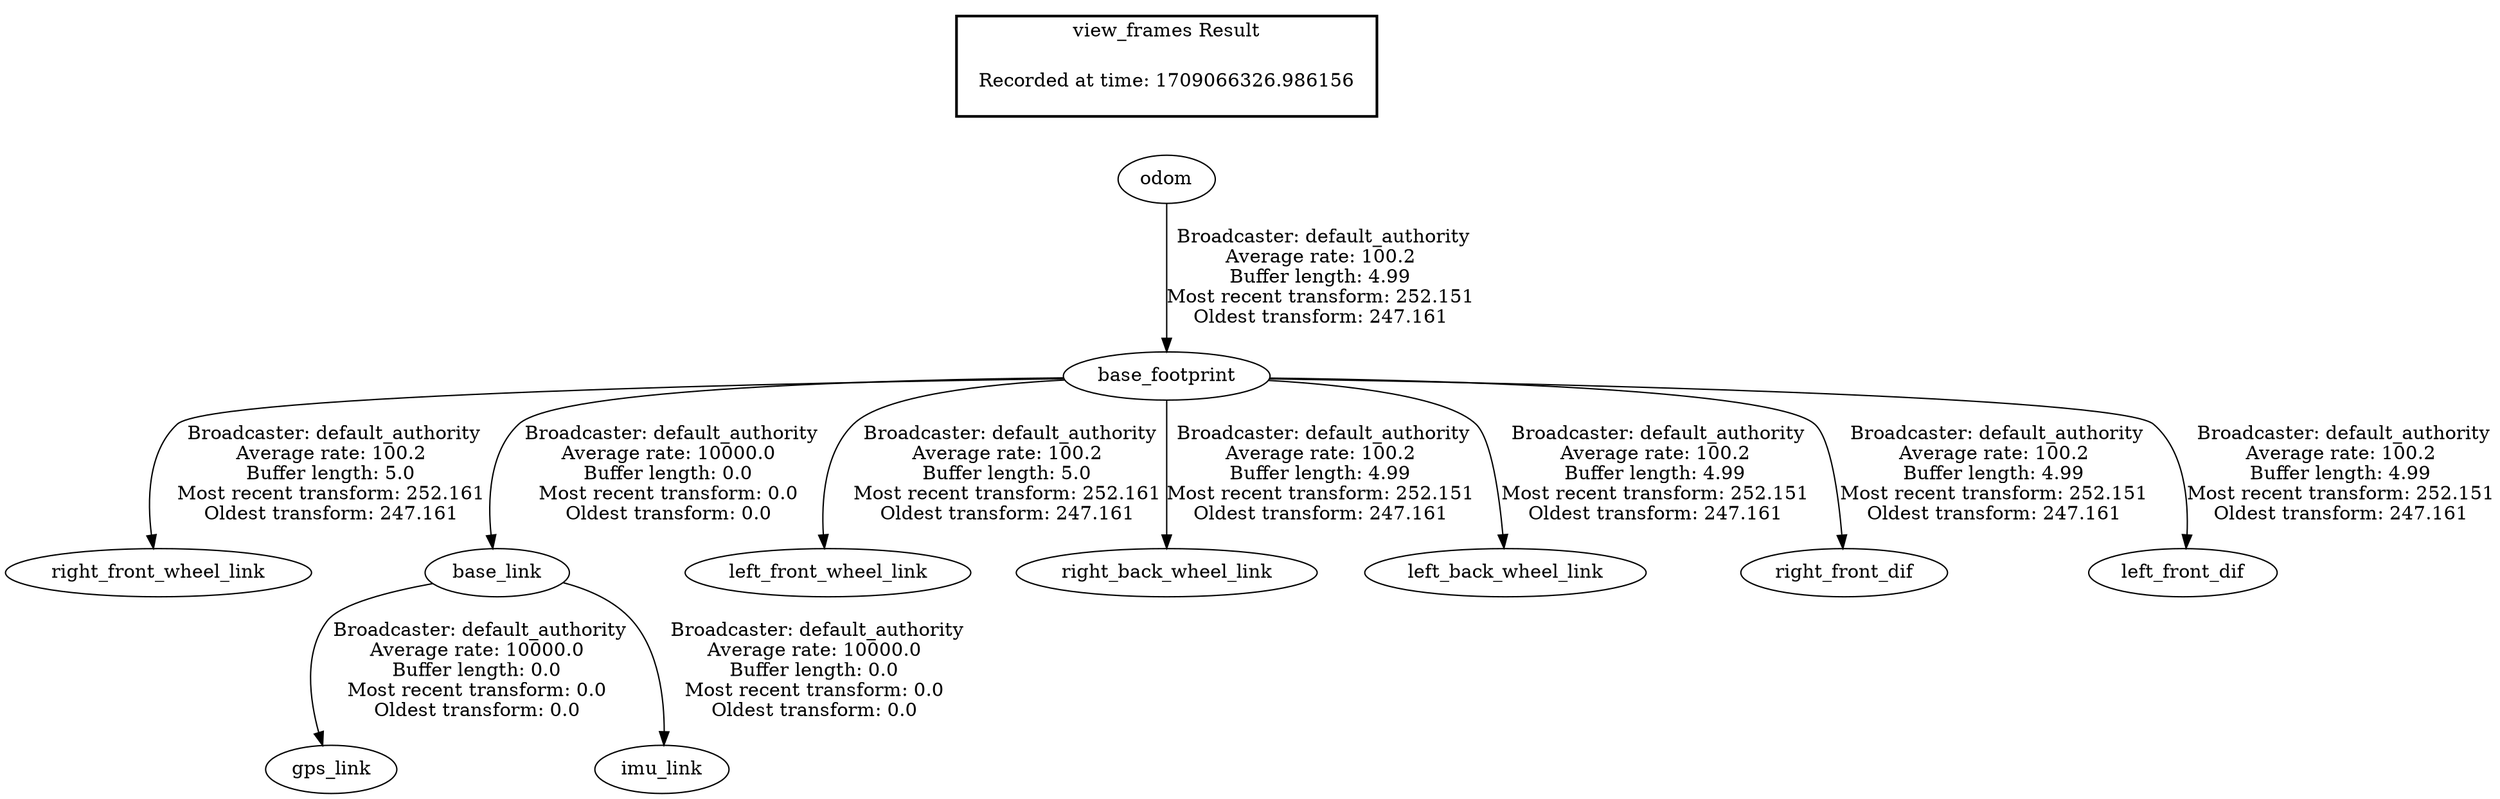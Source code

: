 digraph G {
"base_footprint" -> "right_front_wheel_link"[label=" Broadcaster: default_authority\nAverage rate: 100.2\nBuffer length: 5.0\nMost recent transform: 252.161\nOldest transform: 247.161\n"];
"odom" -> "base_footprint"[label=" Broadcaster: default_authority\nAverage rate: 100.2\nBuffer length: 4.99\nMost recent transform: 252.151\nOldest transform: 247.161\n"];
"base_link" -> "gps_link"[label=" Broadcaster: default_authority\nAverage rate: 10000.0\nBuffer length: 0.0\nMost recent transform: 0.0\nOldest transform: 0.0\n"];
"base_footprint" -> "base_link"[label=" Broadcaster: default_authority\nAverage rate: 10000.0\nBuffer length: 0.0\nMost recent transform: 0.0\nOldest transform: 0.0\n"];
"base_link" -> "imu_link"[label=" Broadcaster: default_authority\nAverage rate: 10000.0\nBuffer length: 0.0\nMost recent transform: 0.0\nOldest transform: 0.0\n"];
"base_footprint" -> "left_front_wheel_link"[label=" Broadcaster: default_authority\nAverage rate: 100.2\nBuffer length: 5.0\nMost recent transform: 252.161\nOldest transform: 247.161\n"];
"base_footprint" -> "right_back_wheel_link"[label=" Broadcaster: default_authority\nAverage rate: 100.2\nBuffer length: 4.99\nMost recent transform: 252.151\nOldest transform: 247.161\n"];
"base_footprint" -> "left_back_wheel_link"[label=" Broadcaster: default_authority\nAverage rate: 100.2\nBuffer length: 4.99\nMost recent transform: 252.151\nOldest transform: 247.161\n"];
"base_footprint" -> "right_front_dif"[label=" Broadcaster: default_authority\nAverage rate: 100.2\nBuffer length: 4.99\nMost recent transform: 252.151\nOldest transform: 247.161\n"];
"base_footprint" -> "left_front_dif"[label=" Broadcaster: default_authority\nAverage rate: 100.2\nBuffer length: 4.99\nMost recent transform: 252.151\nOldest transform: 247.161\n"];
edge [style=invis];
 subgraph cluster_legend { style=bold; color=black; label ="view_frames Result";
"Recorded at time: 1709066326.986156"[ shape=plaintext ] ;
}->"odom";
}